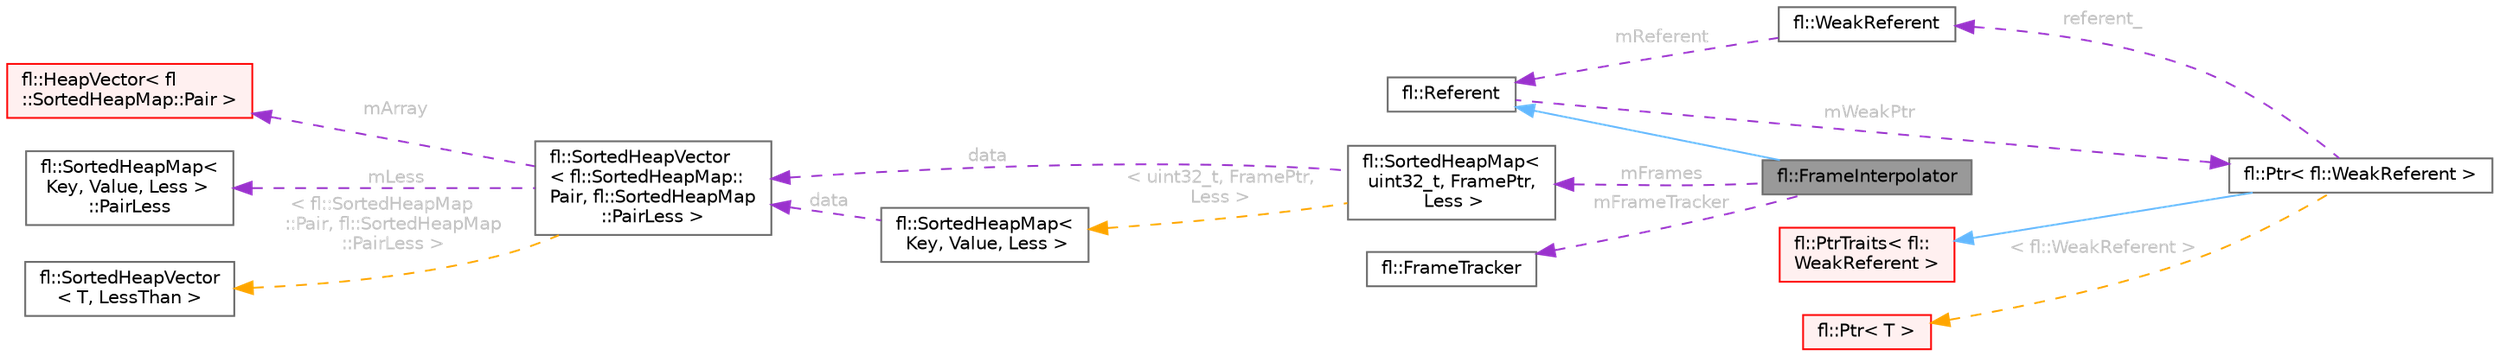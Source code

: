 digraph "fl::FrameInterpolator"
{
 // LATEX_PDF_SIZE
  bgcolor="transparent";
  edge [fontname=Helvetica,fontsize=10,labelfontname=Helvetica,labelfontsize=10];
  node [fontname=Helvetica,fontsize=10,shape=box,height=0.2,width=0.4];
  rankdir="LR";
  Node1 [id="Node000001",label="fl::FrameInterpolator",height=0.2,width=0.4,color="gray40", fillcolor="grey60", style="filled", fontcolor="black",tooltip=" "];
  Node2 -> Node1 [id="edge1_Node000001_Node000002",dir="back",color="steelblue1",style="solid",tooltip=" "];
  Node2 [id="Node000002",label="fl::Referent",height=0.2,width=0.4,color="gray40", fillcolor="white", style="filled",URL="$d6/d16/classfl_1_1_referent.html",tooltip=" "];
  Node3 -> Node2 [id="edge2_Node000002_Node000003",dir="back",color="darkorchid3",style="dashed",tooltip=" ",label=" mWeakPtr",fontcolor="grey" ];
  Node3 [id="Node000003",label="fl::Ptr\< fl::WeakReferent \>",height=0.2,width=0.4,color="gray40", fillcolor="white", style="filled",URL="$d1/d56/classfl_1_1_ptr.html",tooltip=" "];
  Node4 -> Node3 [id="edge3_Node000003_Node000004",dir="back",color="steelblue1",style="solid",tooltip=" "];
  Node4 [id="Node000004",label="fl::PtrTraits\< fl::\lWeakReferent \>",height=0.2,width=0.4,color="red", fillcolor="#FFF0F0", style="filled",URL="$da/d84/classfl_1_1_ptr_traits.html",tooltip=" "];
  Node6 -> Node3 [id="edge4_Node000003_Node000006",dir="back",color="darkorchid3",style="dashed",tooltip=" ",label=" referent_",fontcolor="grey" ];
  Node6 [id="Node000006",label="fl::WeakReferent",height=0.2,width=0.4,color="gray40", fillcolor="white", style="filled",URL="$dd/da7/classfl_1_1_weak_referent.html",tooltip=" "];
  Node2 -> Node6 [id="edge5_Node000006_Node000002",dir="back",color="darkorchid3",style="dashed",tooltip=" ",label=" mReferent",fontcolor="grey" ];
  Node7 -> Node3 [id="edge6_Node000003_Node000007",dir="back",color="orange",style="dashed",tooltip=" ",label=" \< fl::WeakReferent \>",fontcolor="grey" ];
  Node7 [id="Node000007",label="fl::Ptr\< T \>",height=0.2,width=0.4,color="red", fillcolor="#FFF0F0", style="filled",URL="$d1/d56/classfl_1_1_ptr.html",tooltip=" "];
  Node9 -> Node1 [id="edge7_Node000001_Node000009",dir="back",color="darkorchid3",style="dashed",tooltip=" ",label=" mFrames",fontcolor="grey" ];
  Node9 [id="Node000009",label="fl::SortedHeapMap\<\l uint32_t, FramePtr,\l Less \>",height=0.2,width=0.4,color="gray40", fillcolor="white", style="filled",URL="$dc/d45/classfl_1_1_sorted_heap_map.html",tooltip=" "];
  Node10 -> Node9 [id="edge8_Node000009_Node000010",dir="back",color="darkorchid3",style="dashed",tooltip=" ",label=" data",fontcolor="grey" ];
  Node10 [id="Node000010",label="fl::SortedHeapVector\l\< fl::SortedHeapMap::\lPair, fl::SortedHeapMap\l::PairLess \>",height=0.2,width=0.4,color="gray40", fillcolor="white", style="filled",URL="$d0/d5c/classfl_1_1_sorted_heap_vector.html",tooltip=" "];
  Node11 -> Node10 [id="edge9_Node000010_Node000011",dir="back",color="darkorchid3",style="dashed",tooltip=" ",label=" mArray",fontcolor="grey" ];
  Node11 [id="Node000011",label="fl::HeapVector\< fl\l::SortedHeapMap::Pair \>",height=0.2,width=0.4,color="red", fillcolor="#FFF0F0", style="filled",URL="$db/ddd/classfl_1_1_heap_vector.html",tooltip=" "];
  Node20 -> Node10 [id="edge10_Node000010_Node000020",dir="back",color="darkorchid3",style="dashed",tooltip=" ",label=" mLess",fontcolor="grey" ];
  Node20 [id="Node000020",label="fl::SortedHeapMap\<\l Key, Value, Less \>\l::PairLess",height=0.2,width=0.4,color="gray40", fillcolor="white", style="filled",URL="$d7/d53/structfl_1_1_sorted_heap_map_1_1_pair_less.html",tooltip=" "];
  Node21 -> Node10 [id="edge11_Node000010_Node000021",dir="back",color="orange",style="dashed",tooltip=" ",label=" \< fl::SortedHeapMap\l::Pair, fl::SortedHeapMap\l::PairLess \>",fontcolor="grey" ];
  Node21 [id="Node000021",label="fl::SortedHeapVector\l\< T, LessThan \>",height=0.2,width=0.4,color="gray40", fillcolor="white", style="filled",URL="$d0/d5c/classfl_1_1_sorted_heap_vector.html",tooltip=" "];
  Node22 -> Node9 [id="edge12_Node000009_Node000022",dir="back",color="orange",style="dashed",tooltip=" ",label=" \< uint32_t, FramePtr,\l Less \>",fontcolor="grey" ];
  Node22 [id="Node000022",label="fl::SortedHeapMap\<\l Key, Value, Less \>",height=0.2,width=0.4,color="gray40", fillcolor="white", style="filled",URL="$dc/d45/classfl_1_1_sorted_heap_map.html",tooltip=" "];
  Node10 -> Node22 [id="edge13_Node000022_Node000010",dir="back",color="darkorchid3",style="dashed",tooltip=" ",label=" data",fontcolor="grey" ];
  Node23 -> Node1 [id="edge14_Node000001_Node000023",dir="back",color="darkorchid3",style="dashed",tooltip=" ",label=" mFrameTracker",fontcolor="grey" ];
  Node23 [id="Node000023",label="fl::FrameTracker",height=0.2,width=0.4,color="gray40", fillcolor="white", style="filled",URL="$d4/da0/classfl_1_1_frame_tracker.html",tooltip=" "];
}
